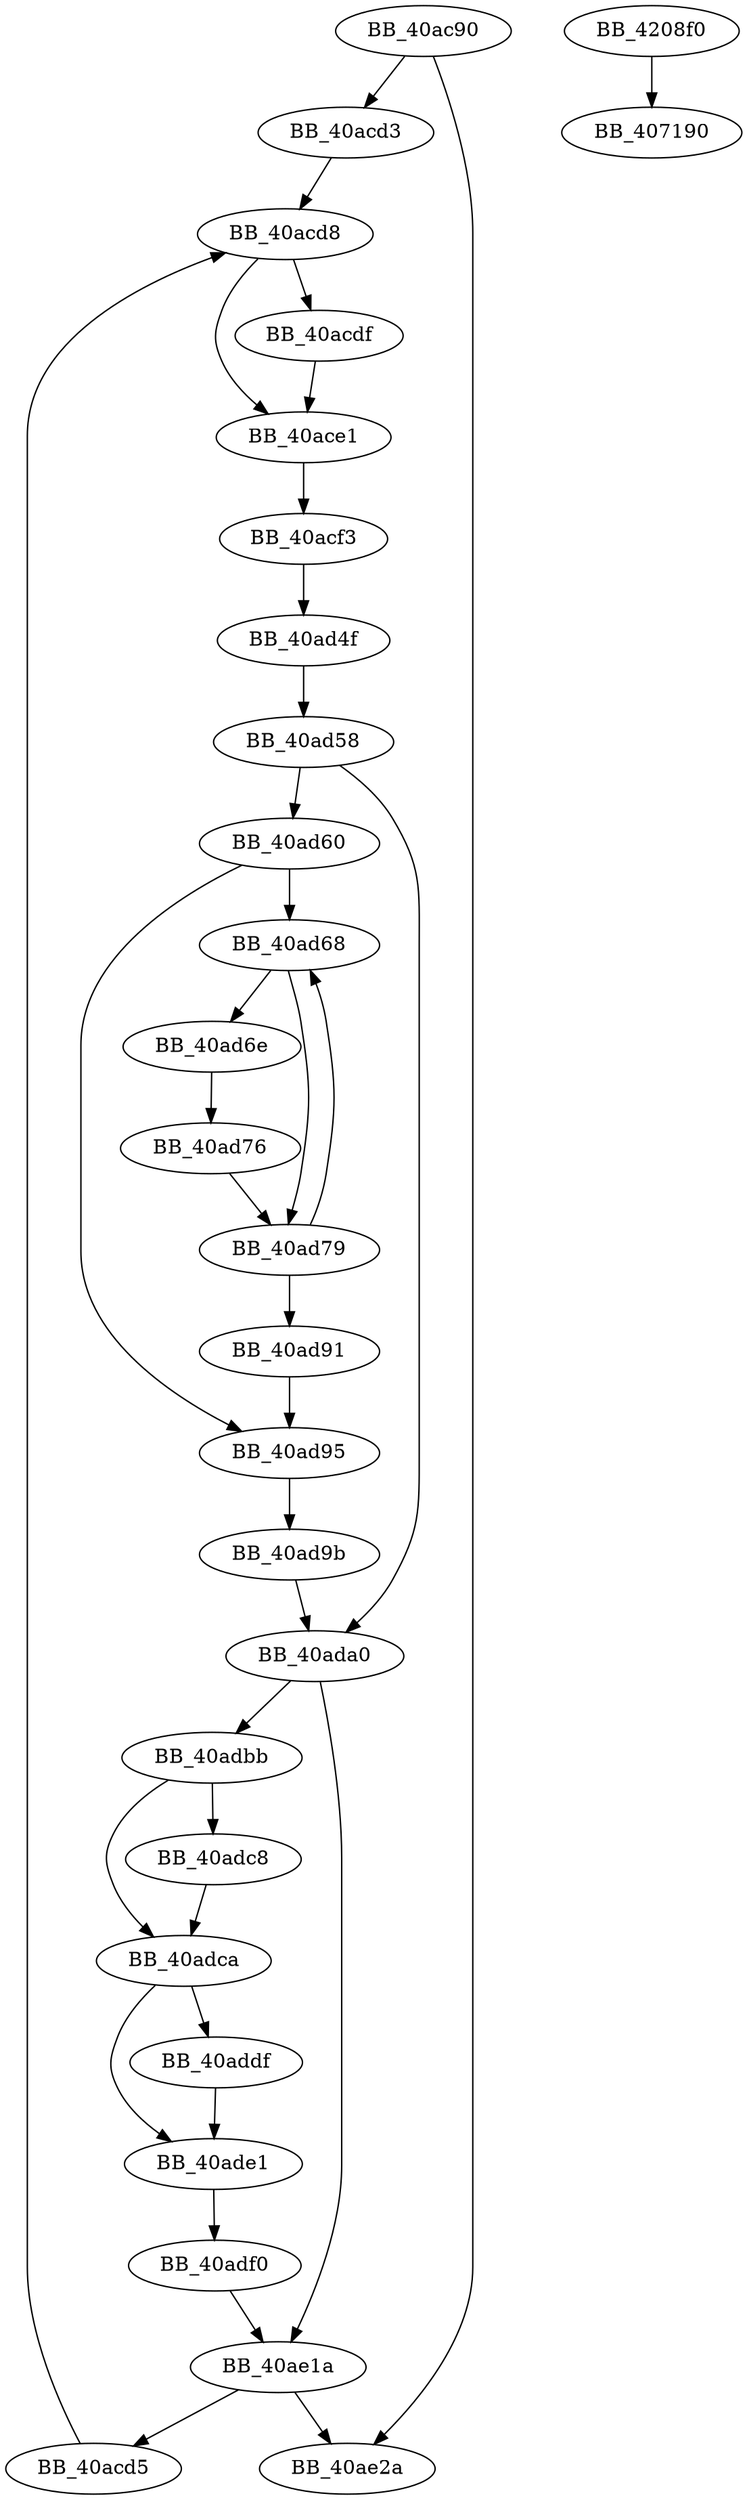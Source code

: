 DiGraph sub_40AC90{
BB_40ac90->BB_40acd3
BB_40ac90->BB_40ae2a
BB_40acd3->BB_40acd8
BB_40acd5->BB_40acd8
BB_40acd8->BB_40acdf
BB_40acd8->BB_40ace1
BB_40acdf->BB_40ace1
BB_40ace1->BB_40acf3
BB_40acf3->BB_40ad4f
BB_40ad4f->BB_40ad58
BB_40ad58->BB_40ad60
BB_40ad58->BB_40ada0
BB_40ad60->BB_40ad68
BB_40ad60->BB_40ad95
BB_40ad68->BB_40ad6e
BB_40ad68->BB_40ad79
BB_40ad6e->BB_40ad76
BB_40ad76->BB_40ad79
BB_40ad79->BB_40ad68
BB_40ad79->BB_40ad91
BB_40ad91->BB_40ad95
BB_40ad95->BB_40ad9b
BB_40ad9b->BB_40ada0
BB_40ada0->BB_40adbb
BB_40ada0->BB_40ae1a
BB_40adbb->BB_40adc8
BB_40adbb->BB_40adca
BB_40adc8->BB_40adca
BB_40adca->BB_40addf
BB_40adca->BB_40ade1
BB_40addf->BB_40ade1
BB_40ade1->BB_40adf0
BB_40adf0->BB_40ae1a
BB_40ae1a->BB_40acd5
BB_40ae1a->BB_40ae2a
BB_4208f0->BB_407190
}
